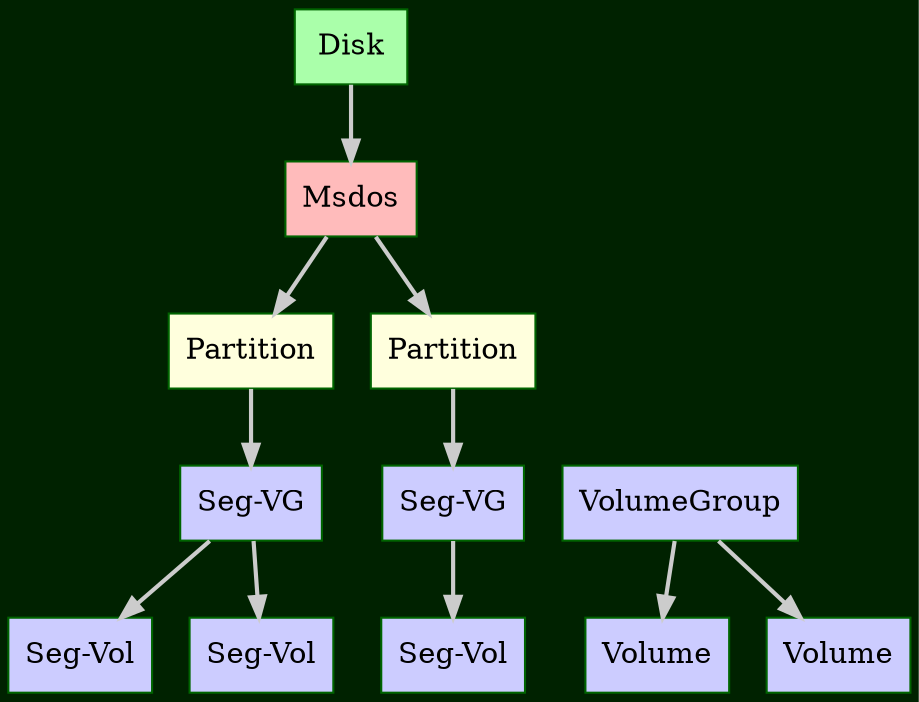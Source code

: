 digraph G
{
	graph [ rankdir="TB", bgcolor="#002200", color=white ];
	node  [ shape=record, style=filled, fillcolor="#bbbbbb", color=darkgreen ];
	edge  [ color="#cccccc", penwidth=2.0 ];

	Disk  [ fillcolor="#aaffaa" ];

	Msdos    [ fillcolor="#ffbbbb" ];

	Part1     [ label="Partition", fillcolor="#ffffdd" ];
	Part2     [ label="Partition", fillcolor="#ffffdd" ];

	Segment1 [ label="Seg-VG",  fillcolor="#ccccff" ];
	Segment2 [ label="Seg-VG",  fillcolor="#ccccff" ];
	Segment3 [ label="Seg-Vol", fillcolor="#ccccff" ];
	Segment4 [ label="Seg-Vol", fillcolor="#ccccff" ];
	Segment5 [ label="Seg-Vol", fillcolor="#ccccff" ];

	VolumeGroup [ label="VolumeGroup", fillcolor="#ccccff" ];
	Volume1     [ label="Volume",      fillcolor="#ccccff" ];
	Volume2     [ label="Volume",      fillcolor="#ccccff" ];

	Disk   		-> Msdos;
	Msdos		-> Part1;
	Msdos		-> Part2;

	Part1		-> Segment1;
	Part2		-> Segment2;

	Segment1 	-> Segment3
	Segment1 	-> Segment4

	Segment2 	-> Segment5

	VolumeGroup	-> Volume1
	VolumeGroup	-> Volume2

	{ rank=same Segment1 Segment2 VolumeGroup }
}

